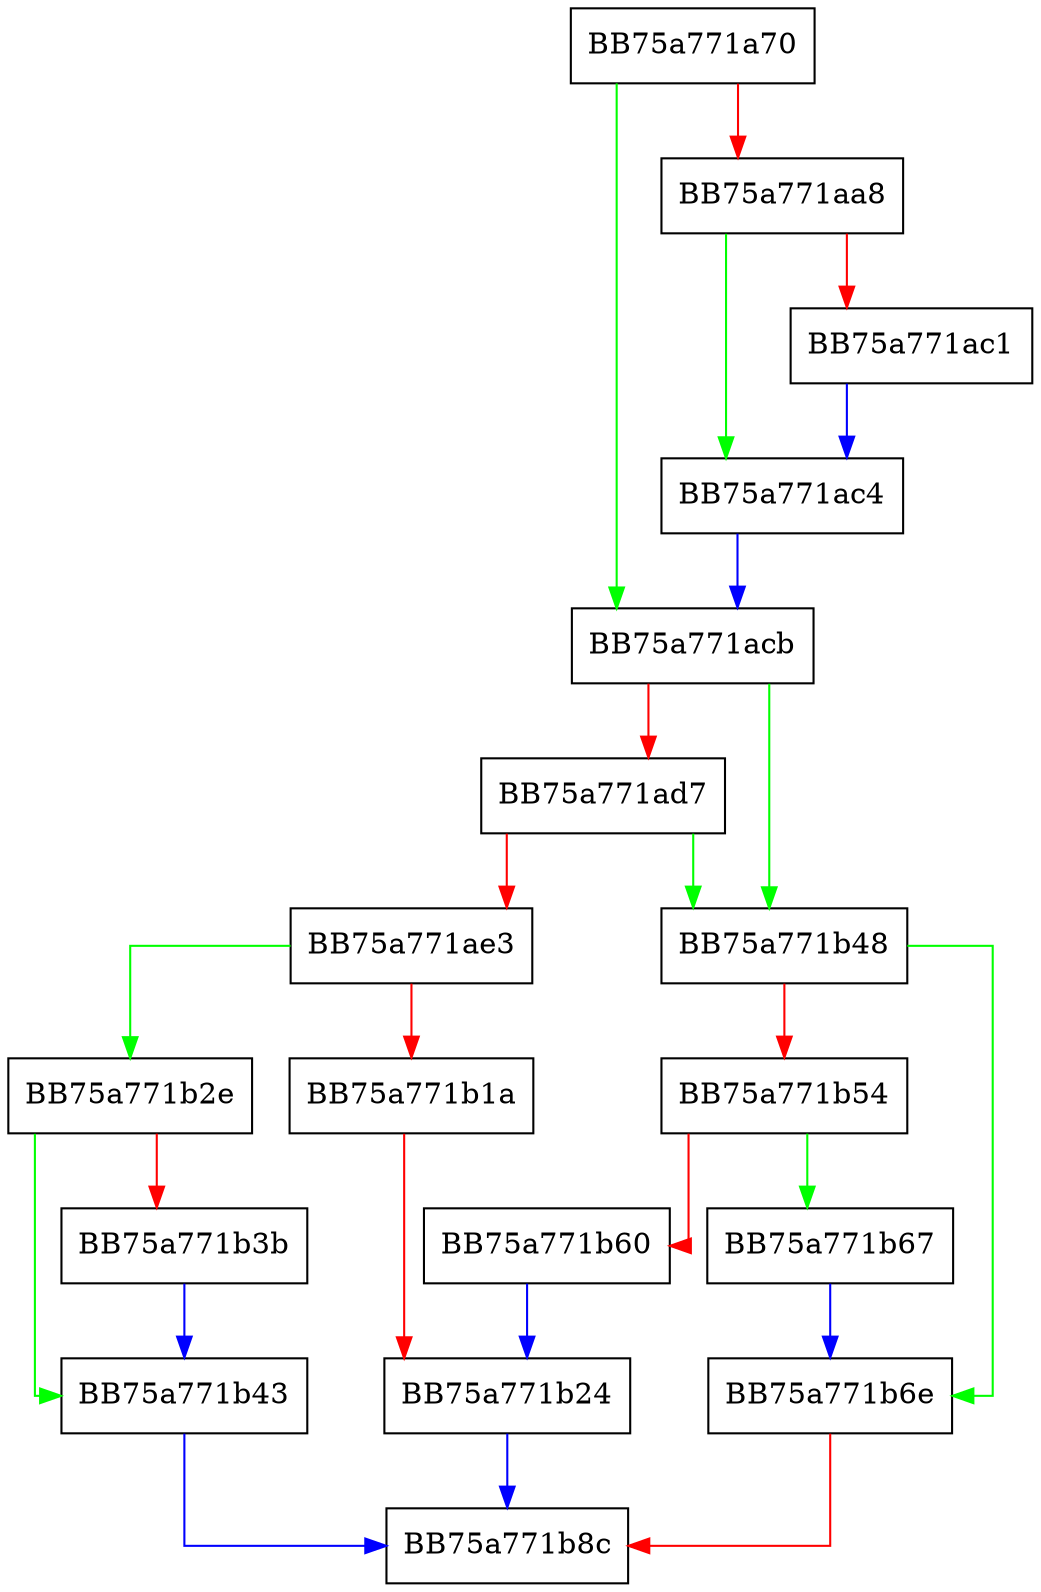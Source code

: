 digraph ReadProcessMemoryInternal {
  node [shape="box"];
  graph [splines=ortho];
  BB75a771a70 -> BB75a771acb [color="green"];
  BB75a771a70 -> BB75a771aa8 [color="red"];
  BB75a771aa8 -> BB75a771ac4 [color="green"];
  BB75a771aa8 -> BB75a771ac1 [color="red"];
  BB75a771ac1 -> BB75a771ac4 [color="blue"];
  BB75a771ac4 -> BB75a771acb [color="blue"];
  BB75a771acb -> BB75a771b48 [color="green"];
  BB75a771acb -> BB75a771ad7 [color="red"];
  BB75a771ad7 -> BB75a771b48 [color="green"];
  BB75a771ad7 -> BB75a771ae3 [color="red"];
  BB75a771ae3 -> BB75a771b2e [color="green"];
  BB75a771ae3 -> BB75a771b1a [color="red"];
  BB75a771b1a -> BB75a771b24 [color="red"];
  BB75a771b24 -> BB75a771b8c [color="blue"];
  BB75a771b2e -> BB75a771b43 [color="green"];
  BB75a771b2e -> BB75a771b3b [color="red"];
  BB75a771b3b -> BB75a771b43 [color="blue"];
  BB75a771b43 -> BB75a771b8c [color="blue"];
  BB75a771b48 -> BB75a771b6e [color="green"];
  BB75a771b48 -> BB75a771b54 [color="red"];
  BB75a771b54 -> BB75a771b67 [color="green"];
  BB75a771b54 -> BB75a771b60 [color="red"];
  BB75a771b60 -> BB75a771b24 [color="blue"];
  BB75a771b67 -> BB75a771b6e [color="blue"];
  BB75a771b6e -> BB75a771b8c [color="red"];
}